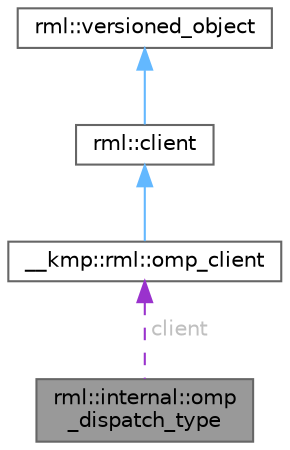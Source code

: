 digraph "rml::internal::omp_dispatch_type"
{
 // LATEX_PDF_SIZE
  bgcolor="transparent";
  edge [fontname=Helvetica,fontsize=10,labelfontname=Helvetica,labelfontsize=10];
  node [fontname=Helvetica,fontsize=10,shape=box,height=0.2,width=0.4];
  Node1 [id="Node000001",label="rml::internal::omp\l_dispatch_type",height=0.2,width=0.4,color="gray40", fillcolor="grey60", style="filled", fontcolor="black",tooltip="Synchronizes dispatch of OpenMP work."];
  Node2 -> Node1 [id="edge1_Node000001_Node000002",dir="back",color="darkorchid3",style="dashed",tooltip=" ",label=" client",fontcolor="grey" ];
  Node2 [id="Node000002",label="__kmp::rml::omp_client",height=0.2,width=0.4,color="gray40", fillcolor="white", style="filled",URL="$class____kmp_1_1rml_1_1omp__client.html",tooltip=" "];
  Node3 -> Node2 [id="edge2_Node000002_Node000003",dir="back",color="steelblue1",style="solid",tooltip=" "];
  Node3 [id="Node000003",label="rml::client",height=0.2,width=0.4,color="gray40", fillcolor="white", style="filled",URL="$classrml_1_1client.html",tooltip="Information that client provides to server when asking for a server."];
  Node4 -> Node3 [id="edge3_Node000003_Node000004",dir="back",color="steelblue1",style="solid",tooltip=" "];
  Node4 [id="Node000004",label="rml::versioned_object",height=0.2,width=0.4,color="gray40", fillcolor="white", style="filled",URL="$classrml_1_1versioned__object.html",tooltip=" "];
}

